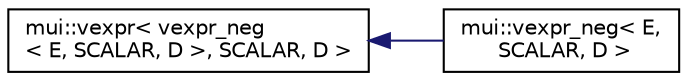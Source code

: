 digraph "Graphical Class Hierarchy"
{
 // LATEX_PDF_SIZE
  edge [fontname="Helvetica",fontsize="10",labelfontname="Helvetica",labelfontsize="10"];
  node [fontname="Helvetica",fontsize="10",shape=record];
  rankdir="LR";
  Node0 [label="mui::vexpr\< vexpr_neg\l\< E, SCALAR, D \>, SCALAR, D \>",height=0.2,width=0.4,color="black", fillcolor="white", style="filled",URL="$structmui_1_1vexpr.html",tooltip=" "];
  Node0 -> Node1 [dir="back",color="midnightblue",fontsize="10",style="solid",fontname="Helvetica"];
  Node1 [label="mui::vexpr_neg\< E,\l SCALAR, D \>",height=0.2,width=0.4,color="black", fillcolor="white", style="filled",URL="$structmui_1_1vexpr__neg.html",tooltip=" "];
}
